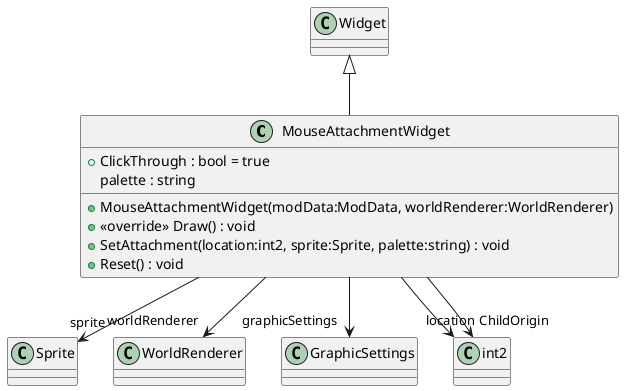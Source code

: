 @startuml
class MouseAttachmentWidget {
    + ClickThrough : bool = true
    palette : string
    + MouseAttachmentWidget(modData:ModData, worldRenderer:WorldRenderer)
    + <<override>> Draw() : void
    + SetAttachment(location:int2, sprite:Sprite, palette:string) : void
    + Reset() : void
}
Widget <|-- MouseAttachmentWidget
MouseAttachmentWidget --> "sprite" Sprite
MouseAttachmentWidget --> "worldRenderer" WorldRenderer
MouseAttachmentWidget --> "graphicSettings" GraphicSettings
MouseAttachmentWidget --> "location" int2
MouseAttachmentWidget --> "ChildOrigin" int2
@enduml
